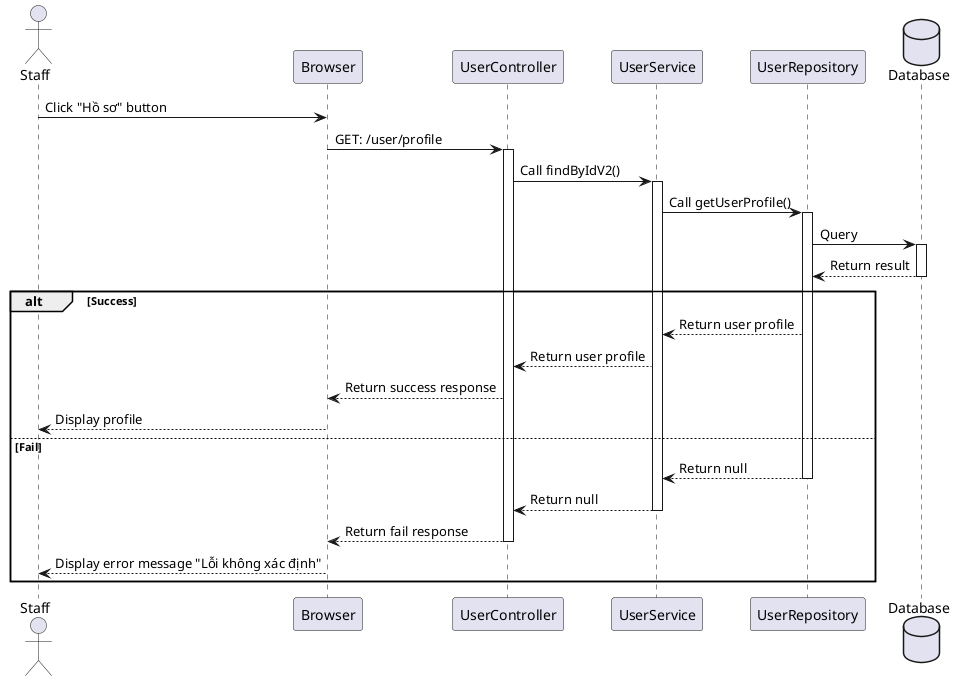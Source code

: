 @startuml

actor Staff as user

participant Browser as a 
participant UserController as b 
participant UserService as c 
participant UserRepository as d 
database Database as e 

user -> a: Click "Hồ sơ" button
a -> b++: GET: /user/profile
b -> c++: Call findByIdV2()
c -> d++: Call getUserProfile()
d -> e++: Query
e --> d--: Return result
alt Success
    d --> c: Return user profile
    c --> b: Return user profile
    b --> a: Return success response
    a --> user: Display profile
else Fail 
    d --> c--: Return null
    c --> b--: Return null
    b --> a--: Return fail response
    a --> user: Display error message "Lỗi không xác định"
end 
@enduml